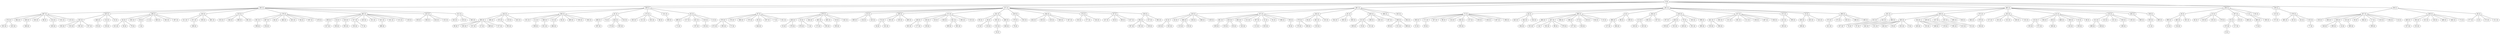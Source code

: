 graph grafoErdosRenyi_500_2000_Dijkstra  {
"0 (0)";
"182 (1)";
"338 (1)";
"271 (1)";
"491 (1)";
"181 (1)";
"465 (1)";
"356 (1)";
"139 (1)";
"96 (1)";
"457 (2)";
"487 (2)";
"191 (2)";
"220 (2)";
"87 (2)";
"72 (2)";
"479 (2)";
"32 (2)";
"420 (2)";
"248 (2)";
"196 (2)";
"144 (2)";
"109 (2)";
"304 (2)";
"44 (2)";
"150 (2)";
"399 (2)";
"172 (2)";
"472 (2)";
"133 (2)";
"241 (2)";
"104 (2)";
"61 (2)";
"26 (2)";
"375 (2)";
"91 (2)";
"439 (2)";
"178 (2)";
"456 (2)";
"93 (2)";
"175 (2)";
"131 (2)";
"6 (2)";
"52 (2)";
"164 (2)";
"353 (2)";
"418 (2)";
"257 (2)";
"62 (2)";
"463 (2)";
"122 (2)";
"425 (2)";
"41 (2)";
"278 (2)";
"118 (2)";
"372 (2)";
"23 (2)";
"308 (2)";
"405 (2)";
"187 (2)";
"419 (2)";
"244 (2)";
"312 (2)";
"5 (2)";
"274 (2)";
"67 (2)";
"366 (2)";
"92 (2)";
"343 (2)";
"229 (2)";
"238 (2)";
"303 (3)";
"349 (3)";
"160 (3)";
"60 (3)";
"466 (3)";
"406 (3)";
"245 (3)";
"169 (3)";
"213 (3)";
"324 (3)";
"446 (3)";
"449 (3)";
"379 (3)";
"313 (3)";
"300 (3)";
"113 (3)";
"458 (3)";
"461 (3)";
"293 (3)";
"42 (3)";
"74 (3)";
"28 (3)";
"114 (3)";
"433 (3)";
"174 (3)";
"493 (3)";
"225 (3)";
"10 (3)";
"344 (3)";
"179 (3)";
"430 (3)";
"54 (3)";
"447 (3)";
"261 (3)";
"284 (3)";
"392 (3)";
"149 (3)";
"16 (3)";
"186 (3)";
"462 (3)";
"292 (3)";
"110 (3)";
"270 (3)";
"197 (3)";
"230 (3)";
"63 (3)";
"373 (3)";
"276 (3)";
"198 (3)";
"368 (3)";
"306 (3)";
"454 (3)";
"43 (3)";
"171 (3)";
"494 (3)";
"207 (3)";
"429 (3)";
"258 (3)";
"370 (3)";
"322 (3)";
"242 (3)";
"389 (3)";
"50 (3)";
"194 (3)";
"346 (3)";
"336 (3)";
"212 (3)";
"460 (3)";
"65 (3)";
"374 (3)";
"384 (3)";
"247 (3)";
"249 (3)";
"326 (3)";
"86 (3)";
"214 (3)";
"99 (3)";
"59 (3)";
"268 (3)";
"316 (3)";
"101 (3)";
"288 (3)";
"37 (3)";
"124 (3)";
"297 (3)";
"474 (3)";
"136 (3)";
"289 (3)";
"362 (3)";
"317 (3)";
"269 (3)";
"499 (3)";
"441 (3)";
"311 (3)";
"108 (3)";
"132 (3)";
"331 (3)";
"265 (3)";
"31 (3)";
"29 (3)";
"436 (3)";
"364 (3)";
"443 (3)";
"496 (3)";
"137 (3)";
"217 (3)";
"70 (3)";
"470 (3)";
"434 (3)";
"345 (3)";
"333 (3)";
"35 (3)";
"467 (3)";
"243 (3)";
"51 (3)";
"431 (3)";
"183 (3)";
"130 (3)";
"341 (3)";
"46 (3)";
"307 (3)";
"17 (3)";
"246 (3)";
"189 (3)";
"275 (3)";
"157 (3)";
"163 (3)";
"36 (3)";
"435 (3)";
"167 (3)";
"11 (3)";
"485 (3)";
"226 (3)";
"464 (3)";
"222 (3)";
"480 (3)";
"286 (3)";
"200 (3)";
"401 (3)";
"320 (3)";
"68 (3)";
"82 (3)";
"432 (3)";
"102 (3)";
"7 (3)";
"310 (3)";
"396 (3)";
"158 (3)";
"84 (3)";
"382 (3)";
"266 (3)";
"98 (3)";
"471 (3)";
"115 (3)";
"204 (3)";
"40 (3)";
"388 (3)";
"489 (3)";
"351 (3)";
"90 (3)";
"24 (3)";
"280 (3)";
"468 (3)";
"412 (3)";
"256 (3)";
"25 (3)";
"377 (3)";
"285 (3)";
"166 (3)";
"490 (3)";
"492 (3)";
"195 (3)";
"153 (3)";
"94 (3)";
"134 (3)";
"120 (3)";
"240 (3)";
"325 (3)";
"355 (3)";
"402 (3)";
"231 (3)";
"45 (3)";
"410 (3)";
"321 (3)";
"121 (3)";
"281 (3)";
"125 (3)";
"329 (3)";
"407 (3)";
"143 (3)";
"495 (3)";
"119 (3)";
"409 (3)";
"339 (3)";
"4 (3)";
"64 (3)";
"135 (3)";
"354 (3)";
"393 (3)";
"367 (3)";
"273 (3)";
"151 (3)";
"319 (3)";
"152 (3)";
"111 (3)";
"421 (3)";
"216 (3)";
"350 (3)";
"414 (3)";
"272 (3)";
"193 (3)";
"228 (3)";
"330 (3)";
"218 (3)";
"219 (3)";
"147 (3)";
"294 (3)";
"262 (3)";
"236 (3)";
"408 (3)";
"13 (3)";
"55 (3)";
"66 (3)";
"20 (3)";
"342 (3)";
"314 (3)";
"483 (3)";
"347 (3)";
"253 (3)";
"383 (3)";
"381 (3)";
"386 (3)";
"53 (3)";
"277 (3)";
"161 (3)";
"400 (3)";
"215 (3)";
"237 (3)";
"365 (3)";
"397 (3)";
"58 (3)";
"89 (3)";
"427 (3)";
"291 (3)";
"369 (3)";
"260 (3)";
"328 (3)";
"398 (3)";
"239 (3)";
"206 (3)";
"424 (3)";
"232 (3)";
"497 (3)";
"235 (3)";
"279 (3)";
"211 (3)";
"190 (3)";
"287 (3)";
"482 (3)";
"478 (3)";
"335 (3)";
"48 (3)";
"363 (3)";
"452 (3)";
"49 (3)";
"155 (3)";
"75 (3)";
"296 (3)";
"159 (3)";
"358 (3)";
"223 (3)";
"481 (3)";
"199 (3)";
"165 (3)";
"254 (3)";
"224 (3)";
"403 (3)";
"290 (3)";
"250 (4)";
"105 (4)";
"156 (4)";
"255 (4)";
"416 (4)";
"473 (4)";
"318 (4)";
"309 (4)";
"69 (4)";
"209 (4)";
"476 (4)";
"267 (4)";
"106 (4)";
"426 (4)";
"385 (4)";
"252 (4)";
"173 (4)";
"95 (4)";
"12 (4)";
"140 (4)";
"295 (4)";
"202 (4)";
"210 (4)";
"334 (4)";
"380 (4)";
"450 (4)";
"170 (4)";
"127 (4)";
"360 (4)";
"259 (4)";
"27 (4)";
"394 (4)";
"176 (4)";
"282 (4)";
"205 (4)";
"415 (4)";
"34 (4)";
"30 (4)";
"141 (4)";
"162 (4)";
"283 (4)";
"305 (4)";
"19 (4)";
"442 (4)";
"251 (4)";
"444 (4)";
"233 (4)";
"357 (4)";
"154 (4)";
"359 (4)";
"145 (4)";
"263 (4)";
"15 (4)";
"315 (4)";
"56 (4)";
"448 (4)";
"80 (4)";
"387 (4)";
"417 (4)";
"327 (4)";
"47 (4)";
"33 (4)";
"301 (4)";
"475 (4)";
"2 (4)";
"78 (4)";
"177 (4)";
"192 (4)";
"188 (4)";
"112 (4)";
"332 (4)";
"203 (4)";
"428 (4)";
"146 (4)";
"264 (4)";
"88 (4)";
"208 (4)";
"413 (4)";
"437 (4)";
"142 (4)";
"73 (4)";
"422 (4)";
"440 (4)";
"340 (4)";
"81 (4)";
"390 (4)";
"445 (4)";
"395 (4)";
"129 (4)";
"138 (4)";
"404 (4)";
"453 (4)";
"477 (4)";
"438 (4)";
"128 (4)";
"76 (4)";
"376 (4)";
"22 (4)";
"323 (4)";
"221 (4)";
"39 (4)";
"97 (4)";
"391 (4)";
"180 (4)";
"486 (4)";
"459 (4)";
"126 (4)";
"451 (4)";
"423 (4)";
"378 (4)";
"469 (4)";
"184 (4)";
"201 (4)";
"411 (4)";
"107 (4)";
"14 (4)";
"488 (4)";
"299 (4)";
"455 (4)";
"484 (4)";
"337 (4)";
"302 (4)";
"3 (4)";
"123 (4)";
"1 (4)";
"298 (4)";
"21 (4)";
"103 (4)";
"77 (4)";
"352 (4)";
"38 (4)";
"168 (4)";
"85 (4)";
"361 (4)";
"57 (4)";
"234 (4)";
"498 (4)";
"348 (4)";
"83 (4)";
"227 (4)";
"100 (4)";
"117 (4)";
"185 (4)";
"9 (4)";
"371 (4)";
"79 (4)";
"148 (4)";
"116 (4)";
"71 (4)";
"18 (5)";
"8 (5)";
"0 (0)" -- "182 (1)";
"0 (0)" -- "338 (1)";
"0 (0)" -- "271 (1)";
"0 (0)" -- "491 (1)";
"0 (0)" -- "181 (1)";
"0 (0)" -- "465 (1)";
"0 (0)" -- "356 (1)";
"0 (0)" -- "139 (1)";
"0 (0)" -- "96 (1)";
"96 (1)" -- "457 (2)";
"182 (1)" -- "487 (2)";
"465 (1)" -- "191 (2)";
"491 (1)" -- "220 (2)";
"271 (1)" -- "87 (2)";
"181 (1)" -- "72 (2)";
"271 (1)" -- "479 (2)";
"271 (1)" -- "32 (2)";
"182 (1)" -- "420 (2)";
"465 (1)" -- "248 (2)";
"182 (1)" -- "196 (2)";
"338 (1)" -- "144 (2)";
"271 (1)" -- "109 (2)";
"338 (1)" -- "304 (2)";
"181 (1)" -- "44 (2)";
"182 (1)" -- "150 (2)";
"181 (1)" -- "399 (2)";
"271 (1)" -- "172 (2)";
"491 (1)" -- "472 (2)";
"182 (1)" -- "133 (2)";
"271 (1)" -- "241 (2)";
"491 (1)" -- "104 (2)";
"338 (1)" -- "61 (2)";
"356 (1)" -- "26 (2)";
"465 (1)" -- "375 (2)";
"491 (1)" -- "91 (2)";
"96 (1)" -- "439 (2)";
"182 (1)" -- "178 (2)";
"491 (1)" -- "456 (2)";
"96 (1)" -- "93 (2)";
"338 (1)" -- "175 (2)";
"338 (1)" -- "131 (2)";
"181 (1)" -- "6 (2)";
"356 (1)" -- "52 (2)";
"181 (1)" -- "164 (2)";
"465 (1)" -- "353 (2)";
"181 (1)" -- "418 (2)";
"181 (1)" -- "257 (2)";
"338 (1)" -- "62 (2)";
"182 (1)" -- "463 (2)";
"139 (1)" -- "122 (2)";
"182 (1)" -- "425 (2)";
"465 (1)" -- "41 (2)";
"139 (1)" -- "278 (2)";
"465 (1)" -- "118 (2)";
"181 (1)" -- "372 (2)";
"181 (1)" -- "23 (2)";
"181 (1)" -- "308 (2)";
"465 (1)" -- "405 (2)";
"356 (1)" -- "187 (2)";
"271 (1)" -- "419 (2)";
"271 (1)" -- "244 (2)";
"182 (1)" -- "312 (2)";
"356 (1)" -- "5 (2)";
"271 (1)" -- "274 (2)";
"271 (1)" -- "67 (2)";
"491 (1)" -- "366 (2)";
"356 (1)" -- "92 (2)";
"491 (1)" -- "343 (2)";
"271 (1)" -- "229 (2)";
"465 (1)" -- "238 (2)";
"238 (2)" -- "303 (3)";
"366 (2)" -- "349 (3)";
"248 (2)" -- "160 (3)";
"241 (2)" -- "60 (3)";
"399 (2)" -- "466 (3)";
"61 (2)" -- "406 (3)";
"420 (2)" -- "245 (3)";
"463 (2)" -- "169 (3)";
"456 (2)" -- "213 (3)";
"248 (2)" -- "324 (3)";
"420 (2)" -- "446 (3)";
"439 (2)" -- "449 (3)";
"87 (2)" -- "379 (3)";
"118 (2)" -- "313 (3)";
"144 (2)" -- "300 (3)";
"164 (2)" -- "113 (3)";
"479 (2)" -- "458 (3)";
"472 (2)" -- "461 (3)";
"439 (2)" -- "293 (3)";
"220 (2)" -- "42 (3)";
"61 (2)" -- "74 (3)";
"241 (2)" -- "28 (3)";
"420 (2)" -- "114 (3)";
"472 (2)" -- "433 (3)";
"109 (2)" -- "174 (3)";
"472 (2)" -- "493 (3)";
"187 (2)" -- "225 (3)";
"479 (2)" -- "10 (3)";
"479 (2)" -- "344 (3)";
"419 (2)" -- "179 (3)";
"23 (2)" -- "430 (3)";
"196 (2)" -- "54 (3)";
"399 (2)" -- "447 (3)";
"178 (2)" -- "261 (3)";
"229 (2)" -- "284 (3)";
"196 (2)" -- "392 (3)";
"172 (2)" -- "149 (3)";
"463 (2)" -- "16 (3)";
"144 (2)" -- "186 (3)";
"479 (2)" -- "462 (3)";
"241 (2)" -- "292 (3)";
"41 (2)" -- "110 (3)";
"104 (2)" -- "270 (3)";
"418 (2)" -- "197 (3)";
"172 (2)" -- "230 (3)";
"187 (2)" -- "63 (3)";
"308 (2)" -- "373 (3)";
"87 (2)" -- "276 (3)";
"72 (2)" -- "198 (3)";
"87 (2)" -- "368 (3)";
"399 (2)" -- "306 (3)";
"61 (2)" -- "454 (3)";
"220 (2)" -- "43 (3)";
"72 (2)" -- "171 (3)";
"220 (2)" -- "494 (3)";
"72 (2)" -- "207 (3)";
"248 (2)" -- "429 (3)";
"220 (2)" -- "258 (3)";
"87 (2)" -- "370 (3)";
"191 (2)" -- "322 (3)";
"191 (2)" -- "242 (3)";
"26 (2)" -- "389 (3)";
"172 (2)" -- "50 (3)";
"41 (2)" -- "194 (3)";
"375 (2)" -- "346 (3)";
"172 (2)" -- "336 (3)";
"472 (2)" -- "212 (3)";
"241 (2)" -- "460 (3)";
"87 (2)" -- "65 (3)";
"487 (2)" -- "374 (3)";
"487 (2)" -- "384 (3)";
"248 (2)" -- "247 (3)";
"487 (2)" -- "249 (3)";
"487 (2)" -- "326 (3)";
"487 (2)" -- "86 (3)";
"487 (2)" -- "214 (3)";
"72 (2)" -- "99 (3)";
"196 (2)" -- "59 (3)";
"220 (2)" -- "268 (3)";
"463 (2)" -- "316 (3)";
"304 (2)" -- "101 (3)";
"399 (2)" -- "288 (3)";
"399 (2)" -- "37 (3)";
"72 (2)" -- "124 (3)";
"472 (2)" -- "297 (3)";
"144 (2)" -- "474 (3)";
"457 (2)" -- "136 (3)";
"32 (2)" -- "289 (3)";
"164 (2)" -- "362 (3)";
"463 (2)" -- "317 (3)";
"457 (2)" -- "269 (3)";
"62 (2)" -- "499 (3)";
"257 (2)" -- "441 (3)";
"150 (2)" -- "311 (3)";
"457 (2)" -- "108 (3)";
"457 (2)" -- "132 (3)";
"487 (2)" -- "331 (3)";
"72 (2)" -- "265 (3)";
"472 (2)" -- "31 (3)";
"457 (2)" -- "29 (3)";
"418 (2)" -- "436 (3)";
"457 (2)" -- "364 (3)";
"44 (2)" -- "443 (3)";
"6 (2)" -- "496 (3)";
"72 (2)" -- "137 (3)";
"62 (2)" -- "217 (3)";
"418 (2)" -- "70 (3)";
"375 (2)" -- "470 (3)";
"244 (2)" -- "434 (3)";
"44 (2)" -- "345 (3)";
"133 (2)" -- "333 (3)";
"472 (2)" -- "35 (3)";
"178 (2)" -- "467 (3)";
"312 (2)" -- "243 (3)";
"304 (2)" -- "51 (3)";
"62 (2)" -- "431 (3)";
"175 (2)" -- "183 (3)";
"399 (2)" -- "130 (3)";
"172 (2)" -- "341 (3)";
"178 (2)" -- "46 (3)";
"87 (2)" -- "307 (3)";
"457 (2)" -- "17 (3)";
"133 (2)" -- "246 (3)";
"456 (2)" -- "189 (3)";
"308 (2)" -- "275 (3)";
"353 (2)" -- "157 (3)";
"418 (2)" -- "163 (3)";
"104 (2)" -- "36 (3)";
"23 (2)" -- "435 (3)";
"164 (2)" -- "167 (3)";
"196 (2)" -- "11 (3)";
"278 (2)" -- "485 (3)";
"72 (2)" -- "226 (3)";
"178 (2)" -- "464 (3)";
"439 (2)" -- "222 (3)";
"5 (2)" -- "480 (3)";
"191 (2)" -- "286 (3)";
"131 (2)" -- "200 (3)";
"104 (2)" -- "401 (3)";
"244 (2)" -- "320 (3)";
"41 (2)" -- "68 (3)";
"278 (2)" -- "82 (3)";
"178 (2)" -- "432 (3)";
"248 (2)" -- "102 (3)";
"87 (2)" -- "7 (3)";
"457 (2)" -- "310 (3)";
"472 (2)" -- "396 (3)";
"439 (2)" -- "158 (3)";
"399 (2)" -- "84 (3)";
"257 (2)" -- "382 (3)";
"304 (2)" -- "266 (3)";
"6 (2)" -- "98 (3)";
"150 (2)" -- "471 (3)";
"304 (2)" -- "115 (3)";
"457 (2)" -- "204 (3)";
"52 (2)" -- "40 (3)";
"133 (2)" -- "388 (3)";
"439 (2)" -- "489 (3)";
"87 (2)" -- "351 (3)";
"472 (2)" -- "90 (3)";
"457 (2)" -- "24 (3)";
"196 (2)" -- "280 (3)";
"41 (2)" -- "468 (3)";
"372 (2)" -- "412 (3)";
"72 (2)" -- "256 (3)";
"399 (2)" -- "25 (3)";
"93 (2)" -- "377 (3)";
"172 (2)" -- "285 (3)";
"41 (2)" -- "166 (3)";
"238 (2)" -- "490 (3)";
"479 (2)" -- "492 (3)";
"109 (2)" -- "195 (3)";
"118 (2)" -- "153 (3)";
"304 (2)" -- "94 (3)";
"32 (2)" -- "134 (3)";
"244 (2)" -- "120 (3)";
"244 (2)" -- "240 (3)";
"353 (2)" -- "325 (3)";
"419 (2)" -- "355 (3)";
"456 (2)" -- "402 (3)";
"118 (2)" -- "231 (3)";
"278 (2)" -- "45 (3)";
"463 (2)" -- "410 (3)";
"463 (2)" -- "321 (3)";
"257 (2)" -- "121 (3)";
"257 (2)" -- "281 (3)";
"487 (2)" -- "125 (3)";
"220 (2)" -- "329 (3)";
"72 (2)" -- "407 (3)";
"32 (2)" -- "143 (3)";
"248 (2)" -- "495 (3)";
"144 (2)" -- "119 (3)";
"304 (2)" -- "409 (3)";
"150 (2)" -- "339 (3)";
"93 (2)" -- "4 (3)";
"178 (2)" -- "64 (3)";
"104 (2)" -- "135 (3)";
"91 (2)" -- "354 (3)";
"91 (2)" -- "393 (3)";
"178 (2)" -- "367 (3)";
"93 (2)" -- "273 (3)";
"175 (2)" -- "151 (3)";
"52 (2)" -- "319 (3)";
"353 (2)" -- "152 (3)";
"257 (2)" -- "111 (3)";
"463 (2)" -- "421 (3)";
"62 (2)" -- "216 (3)";
"118 (2)" -- "350 (3)";
"23 (2)" -- "414 (3)";
"122 (2)" -- "272 (3)";
"308 (2)" -- "193 (3)";
"109 (2)" -- "228 (3)";
"304 (2)" -- "330 (3)";
"274 (2)" -- "218 (3)";
"312 (2)" -- "219 (3)";
"67 (2)" -- "147 (3)";
"343 (2)" -- "294 (3)";
"196 (2)" -- "262 (3)";
"257 (2)" -- "236 (3)";
"187 (2)" -- "408 (3)";
"62 (2)" -- "13 (3)";
"420 (2)" -- "55 (3)";
"248 (2)" -- "66 (3)";
"479 (2)" -- "20 (3)";
"479 (2)" -- "342 (3)";
"61 (2)" -- "314 (3)";
"26 (2)" -- "483 (3)";
"244 (2)" -- "347 (3)";
"278 (2)" -- "253 (3)";
"91 (2)" -- "383 (3)";
"133 (2)" -- "381 (3)";
"308 (2)" -- "386 (3)";
"41 (2)" -- "53 (3)";
"274 (2)" -- "277 (3)";
"463 (2)" -- "161 (3)";
"109 (2)" -- "400 (3)";
"463 (2)" -- "215 (3)";
"229 (2)" -- "237 (3)";
"229 (2)" -- "365 (3)";
"196 (2)" -- "397 (3)";
"67 (2)" -- "58 (3)";
"67 (2)" -- "89 (3)";
"67 (2)" -- "427 (3)";
"26 (2)" -- "291 (3)";
"405 (2)" -- "369 (3)";
"308 (2)" -- "260 (3)";
"353 (2)" -- "328 (3)";
"418 (2)" -- "398 (3)";
"425 (2)" -- "239 (3)";
"425 (2)" -- "206 (3)";
"425 (2)" -- "424 (3)";
"425 (2)" -- "232 (3)";
"257 (2)" -- "497 (3)";
"52 (2)" -- "235 (3)";
"52 (2)" -- "279 (3)";
"93 (2)" -- "211 (3)";
"6 (2)" -- "190 (3)";
"456 (2)" -- "287 (3)";
"439 (2)" -- "482 (3)";
"178 (2)" -- "478 (3)";
"175 (2)" -- "335 (3)";
"175 (2)" -- "48 (3)";
"304 (2)" -- "363 (3)";
"144 (2)" -- "452 (3)";
"41 (2)" -- "49 (3)";
"353 (2)" -- "155 (3)";
"439 (2)" -- "75 (3)";
"72 (2)" -- "296 (3)";
"463 (2)" -- "159 (3)";
"257 (2)" -- "358 (3)";
"172 (2)" -- "223 (3)";
"150 (2)" -- "481 (3)";
"372 (2)" -- "199 (3)";
"118 (2)" -- "165 (3)";
"44 (2)" -- "254 (3)";
"274 (2)" -- "224 (3)";
"312 (2)" -- "403 (3)";
"5 (2)" -- "290 (3)";
"317 (3)" -- "250 (4)";
"110 (3)" -- "105 (4)";
"114 (3)" -- "156 (4)";
"293 (3)" -- "255 (4)";
"42 (3)" -- "416 (4)";
"379 (3)" -- "473 (4)";
"441 (3)" -- "318 (4)";
"341 (3)" -- "309 (4)";
"300 (3)" -- "69 (4)";
"213 (3)" -- "209 (4)";
"10 (3)" -- "476 (4)";
"284 (3)" -- "267 (4)";
"16 (3)" -- "106 (4)";
"324 (3)" -- "426 (4)";
"429 (3)" -- "385 (4)";
"292 (3)" -- "252 (4)";
"462 (3)" -- "173 (4)";
"446 (3)" -- "95 (4)";
"389 (3)" -- "12 (4)";
"113 (3)" -- "140 (4)";
"474 (3)" -- "295 (4)";
"374 (3)" -- "202 (4)";
"401 (3)" -- "210 (4)";
"37 (3)" -- "334 (4)";
"398 (3)" -- "380 (4)";
"214 (3)" -- "450 (4)";
"454 (3)" -- "170 (4)";
"496 (3)" -- "127 (4)";
"132 (3)" -- "360 (4)";
"436 (3)" -- "259 (4)";
"317 (3)" -- "27 (4)";
"441 (3)" -- "394 (4)";
"270 (3)" -- "176 (4)";
"149 (3)" -- "282 (4)";
"462 (3)" -- "205 (4)";
"54 (3)" -- "415 (4)";
"174 (3)" -- "34 (4)";
"171 (3)" -- "30 (4)";
"174 (3)" -- "141 (4)";
"42 (3)" -- "162 (4)";
"300 (3)" -- "283 (4)";
"316 (3)" -- "305 (4)";
"213 (3)" -- "19 (4)";
"160 (3)" -- "442 (4)";
"160 (3)" -- "251 (4)";
"65 (3)" -- "444 (4)";
"324 (3)" -- "233 (4)";
"300 (3)" -- "357 (4)";
"483 (3)" -- "154 (4)";
"20 (3)" -- "359 (4)";
"166 (3)" -- "145 (4)";
"245 (3)" -- "263 (4)";
"28 (3)" -- "15 (4)";
"213 (3)" -- "315 (4)";
"54 (3)" -- "56 (4)";
"324 (3)" -- "448 (4)";
"349 (3)" -- "80 (4)";
"406 (3)" -- "387 (4)";
"169 (3)" -- "417 (4)";
"449 (3)" -- "327 (4)";
"300 (3)" -- "47 (4)";
"458 (3)" -- "33 (4)";
"284 (3)" -- "301 (4)";
"225 (3)" -- "475 (4)";
"447 (3)" -- "2 (4)";
"179 (3)" -- "78 (4)";
"149 (3)" -- "177 (4)";
"447 (3)" -- "192 (4)";
"430 (3)" -- "188 (4)";
"297 (3)" -- "112 (4)";
"436 (3)" -- "332 (4)";
"265 (3)" -- "203 (4)";
"70 (3)" -- "428 (4)";
"108 (3)" -- "146 (4)";
"345 (3)" -- "264 (4)";
"447 (3)" -- "88 (4)";
"51 (3)" -- "208 (4)";
"247 (3)" -- "413 (4)";
"322 (3)" -- "437 (4)";
"493 (3)" -- "142 (4)";
"480 (3)" -- "73 (4)";
"374 (3)" -- "422 (4)";
"460 (3)" -- "440 (4)";
"68 (3)" -- "340 (4)";
"102 (3)" -- "81 (4)";
"108 (3)" -- "390 (4)";
"160 (3)" -- "445 (4)";
"379 (3)" -- "395 (4)";
"324 (3)" -- "129 (4)";
"284 (3)" -- "138 (4)";
"496 (3)" -- "404 (4)";
"31 (3)" -- "453 (4)";
"288 (3)" -- "477 (4)";
"270 (3)" -- "438 (4)";
"230 (3)" -- "128 (4)";
"242 (3)" -- "76 (4)";
"458 (3)" -- "376 (4)";
"198 (3)" -- "22 (4)";
"245 (3)" -- "323 (4)";
"349 (3)" -- "221 (4)";
"160 (3)" -- "39 (4)";
"286 (3)" -- "97 (4)";
"245 (3)" -- "391 (4)";
"350 (3)" -- "180 (4)";
"421 (3)" -- "486 (4)";
"461 (3)" -- "459 (4)";
"433 (3)" -- "126 (4)";
"266 (3)" -- "451 (4)";
"113 (3)" -- "423 (4)";
"447 (3)" -- "378 (4)";
"300 (3)" -- "469 (4)";
"470 (3)" -- "184 (4)";
"70 (3)" -- "201 (4)";
"373 (3)" -- "411 (4)";
"431 (3)" -- "107 (4)";
"108 (3)" -- "14 (4)";
"313 (3)" -- "488 (4)";
"17 (3)" -- "299 (4)";
"160 (3)" -- "455 (4)";
"115 (3)" -- "484 (4)";
"245 (3)" -- "337 (4)";
"454 (3)" -- "302 (4)";
"59 (3)" -- "3 (4)";
"494 (3)" -- "123 (4)";
"10 (3)" -- "1 (4)";
"261 (3)" -- "298 (4)";
"303 (3)" -- "21 (4)";
"216 (3)" -- "103 (4)";
"253 (3)" -- "77 (4)";
"466 (3)" -- "352 (4)";
"90 (3)" -- "38 (4)";
"471 (3)" -- "168 (4)";
"433 (3)" -- "85 (4)";
"341 (3)" -- "361 (4)";
"379 (3)" -- "57 (4)";
"467 (3)" -- "234 (4)";
"349 (3)" -- "498 (4)";
"249 (3)" -- "348 (4)";
"494 (3)" -- "83 (4)";
"300 (3)" -- "227 (4)";
"53 (3)" -- "100 (4)";
"225 (3)" -- "117 (4)";
"412 (3)" -- "185 (4)";
"160 (3)" -- "9 (4)";
"110 (3)" -- "371 (4)";
"54 (3)" -- "79 (4)";
"313 (3)" -- "148 (4)";
"28 (3)" -- "116 (4)";
"499 (3)" -- "71 (4)";
"252 (4)" -- "18 (5)";
"475 (4)" -- "8 (5)";
}